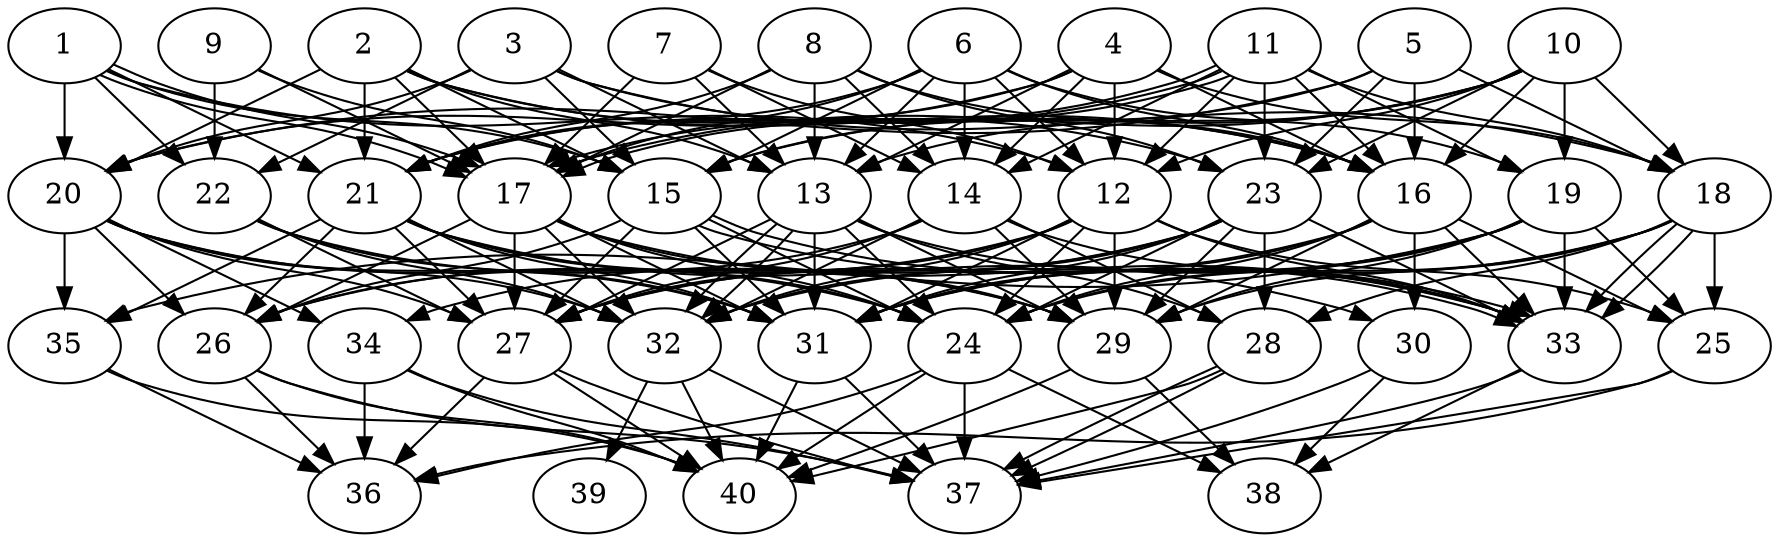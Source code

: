 // DAG automatically generated by daggen at Thu Oct  3 14:06:49 2019
// ./daggen --dot -n 40 --ccr 0.3 --fat 0.7 --regular 0.9 --density 0.9 --mindata 5242880 --maxdata 52428800 
digraph G {
  1 [size="166601387", alpha="0.05", expect_size="49980416"] 
  1 -> 12 [size ="49980416"]
  1 -> 15 [size ="49980416"]
  1 -> 17 [size ="49980416"]
  1 -> 17 [size ="49980416"]
  1 -> 20 [size ="49980416"]
  1 -> 21 [size ="49980416"]
  1 -> 22 [size ="49980416"]
  2 [size="47213227", alpha="0.02", expect_size="14163968"] 
  2 -> 13 [size ="14163968"]
  2 -> 15 [size ="14163968"]
  2 -> 16 [size ="14163968"]
  2 -> 17 [size ="14163968"]
  2 -> 20 [size ="14163968"]
  2 -> 21 [size ="14163968"]
  2 -> 23 [size ="14163968"]
  3 [size="150715733", alpha="0.02", expect_size="45214720"] 
  3 -> 13 [size ="45214720"]
  3 -> 15 [size ="45214720"]
  3 -> 16 [size ="45214720"]
  3 -> 18 [size ="45214720"]
  3 -> 20 [size ="45214720"]
  3 -> 22 [size ="45214720"]
  4 [size="76683947", alpha="0.08", expect_size="23005184"] 
  4 -> 12 [size ="23005184"]
  4 -> 13 [size ="23005184"]
  4 -> 14 [size ="23005184"]
  4 -> 16 [size ="23005184"]
  4 -> 18 [size ="23005184"]
  4 -> 20 [size ="23005184"]
  4 -> 21 [size ="23005184"]
  5 [size="89422507", alpha="0.12", expect_size="26826752"] 
  5 -> 15 [size ="26826752"]
  5 -> 16 [size ="26826752"]
  5 -> 18 [size ="26826752"]
  5 -> 20 [size ="26826752"]
  5 -> 23 [size ="26826752"]
  6 [size="168564053", alpha="0.19", expect_size="50569216"] 
  6 -> 12 [size ="50569216"]
  6 -> 13 [size ="50569216"]
  6 -> 14 [size ="50569216"]
  6 -> 15 [size ="50569216"]
  6 -> 16 [size ="50569216"]
  6 -> 17 [size ="50569216"]
  6 -> 19 [size ="50569216"]
  6 -> 21 [size ="50569216"]
  7 [size="48568320", alpha="0.04", expect_size="14570496"] 
  7 -> 12 [size ="14570496"]
  7 -> 13 [size ="14570496"]
  7 -> 14 [size ="14570496"]
  7 -> 17 [size ="14570496"]
  8 [size="102785707", alpha="0.06", expect_size="30835712"] 
  8 -> 13 [size ="30835712"]
  8 -> 14 [size ="30835712"]
  8 -> 16 [size ="30835712"]
  8 -> 17 [size ="30835712"]
  8 -> 21 [size ="30835712"]
  8 -> 23 [size ="30835712"]
  9 [size="172335787", alpha="0.06", expect_size="51700736"] 
  9 -> 15 [size ="51700736"]
  9 -> 17 [size ="51700736"]
  9 -> 22 [size ="51700736"]
  10 [size="23111680", alpha="0.08", expect_size="6933504"] 
  10 -> 12 [size ="6933504"]
  10 -> 13 [size ="6933504"]
  10 -> 15 [size ="6933504"]
  10 -> 16 [size ="6933504"]
  10 -> 17 [size ="6933504"]
  10 -> 18 [size ="6933504"]
  10 -> 19 [size ="6933504"]
  10 -> 23 [size ="6933504"]
  11 [size="112817493", alpha="0.04", expect_size="33845248"] 
  11 -> 12 [size ="33845248"]
  11 -> 14 [size ="33845248"]
  11 -> 16 [size ="33845248"]
  11 -> 17 [size ="33845248"]
  11 -> 17 [size ="33845248"]
  11 -> 18 [size ="33845248"]
  11 -> 19 [size ="33845248"]
  11 -> 21 [size ="33845248"]
  11 -> 23 [size ="33845248"]
  12 [size="155712853", alpha="0.11", expect_size="46713856"] 
  12 -> 24 [size ="46713856"]
  12 -> 25 [size ="46713856"]
  12 -> 26 [size ="46713856"]
  12 -> 27 [size ="46713856"]
  12 -> 29 [size ="46713856"]
  12 -> 31 [size ="46713856"]
  12 -> 32 [size ="46713856"]
  12 -> 33 [size ="46713856"]
  13 [size="170758827", alpha="0.10", expect_size="51227648"] 
  13 -> 24 [size ="51227648"]
  13 -> 27 [size ="51227648"]
  13 -> 28 [size ="51227648"]
  13 -> 29 [size ="51227648"]
  13 -> 31 [size ="51227648"]
  13 -> 32 [size ="51227648"]
  13 -> 32 [size ="51227648"]
  13 -> 33 [size ="51227648"]
  14 [size="32252587", alpha="0.01", expect_size="9675776"] 
  14 -> 26 [size ="9675776"]
  14 -> 27 [size ="9675776"]
  14 -> 28 [size ="9675776"]
  14 -> 29 [size ="9675776"]
  14 -> 32 [size ="9675776"]
  14 -> 33 [size ="9675776"]
  15 [size="99020800", alpha="0.19", expect_size="29706240"] 
  15 -> 24 [size ="29706240"]
  15 -> 26 [size ="29706240"]
  15 -> 27 [size ="29706240"]
  15 -> 31 [size ="29706240"]
  15 -> 33 [size ="29706240"]
  15 -> 33 [size ="29706240"]
  16 [size="35539627", alpha="0.15", expect_size="10661888"] 
  16 -> 24 [size ="10661888"]
  16 -> 25 [size ="10661888"]
  16 -> 27 [size ="10661888"]
  16 -> 29 [size ="10661888"]
  16 -> 30 [size ="10661888"]
  16 -> 31 [size ="10661888"]
  16 -> 33 [size ="10661888"]
  17 [size="28924587", alpha="0.01", expect_size="8677376"] 
  17 -> 24 [size ="8677376"]
  17 -> 26 [size ="8677376"]
  17 -> 27 [size ="8677376"]
  17 -> 29 [size ="8677376"]
  17 -> 31 [size ="8677376"]
  17 -> 32 [size ="8677376"]
  17 -> 33 [size ="8677376"]
  18 [size="58927787", alpha="0.01", expect_size="17678336"] 
  18 -> 24 [size ="17678336"]
  18 -> 25 [size ="17678336"]
  18 -> 28 [size ="17678336"]
  18 -> 29 [size ="17678336"]
  18 -> 31 [size ="17678336"]
  18 -> 33 [size ="17678336"]
  18 -> 33 [size ="17678336"]
  19 [size="106123947", alpha="0.08", expect_size="31837184"] 
  19 -> 24 [size ="31837184"]
  19 -> 25 [size ="31837184"]
  19 -> 29 [size ="31837184"]
  19 -> 31 [size ="31837184"]
  19 -> 32 [size ="31837184"]
  19 -> 33 [size ="31837184"]
  19 -> 35 [size ="31837184"]
  20 [size="149896533", alpha="0.03", expect_size="44968960"] 
  20 -> 24 [size ="44968960"]
  20 -> 26 [size ="44968960"]
  20 -> 27 [size ="44968960"]
  20 -> 31 [size ="44968960"]
  20 -> 32 [size ="44968960"]
  20 -> 34 [size ="44968960"]
  20 -> 35 [size ="44968960"]
  21 [size="59255467", alpha="0.17", expect_size="17776640"] 
  21 -> 24 [size ="17776640"]
  21 -> 26 [size ="17776640"]
  21 -> 27 [size ="17776640"]
  21 -> 29 [size ="17776640"]
  21 -> 30 [size ="17776640"]
  21 -> 31 [size ="17776640"]
  21 -> 32 [size ="17776640"]
  21 -> 35 [size ="17776640"]
  22 [size="93576533", alpha="0.15", expect_size="28072960"] 
  22 -> 27 [size ="28072960"]
  22 -> 29 [size ="28072960"]
  22 -> 31 [size ="28072960"]
  22 -> 32 [size ="28072960"]
  23 [size="24620373", alpha="0.10", expect_size="7386112"] 
  23 -> 24 [size ="7386112"]
  23 -> 27 [size ="7386112"]
  23 -> 28 [size ="7386112"]
  23 -> 29 [size ="7386112"]
  23 -> 31 [size ="7386112"]
  23 -> 32 [size ="7386112"]
  23 -> 33 [size ="7386112"]
  23 -> 34 [size ="7386112"]
  24 [size="106574507", alpha="0.12", expect_size="31972352"] 
  24 -> 36 [size ="31972352"]
  24 -> 37 [size ="31972352"]
  24 -> 38 [size ="31972352"]
  24 -> 40 [size ="31972352"]
  25 [size="114592427", alpha="0.04", expect_size="34377728"] 
  25 -> 36 [size ="34377728"]
  25 -> 37 [size ="34377728"]
  26 [size="107762347", alpha="0.15", expect_size="32328704"] 
  26 -> 36 [size ="32328704"]
  26 -> 37 [size ="32328704"]
  26 -> 40 [size ="32328704"]
  27 [size="70174720", alpha="0.09", expect_size="21052416"] 
  27 -> 36 [size ="21052416"]
  27 -> 37 [size ="21052416"]
  27 -> 40 [size ="21052416"]
  28 [size="75093333", alpha="0.15", expect_size="22528000"] 
  28 -> 37 [size ="22528000"]
  28 -> 37 [size ="22528000"]
  28 -> 40 [size ="22528000"]
  29 [size="80052907", alpha="0.00", expect_size="24015872"] 
  29 -> 38 [size ="24015872"]
  29 -> 40 [size ="24015872"]
  30 [size="139960320", alpha="0.06", expect_size="41988096"] 
  30 -> 37 [size ="41988096"]
  30 -> 38 [size ="41988096"]
  31 [size="162143573", alpha="0.04", expect_size="48643072"] 
  31 -> 37 [size ="48643072"]
  31 -> 40 [size ="48643072"]
  32 [size="138448213", alpha="0.20", expect_size="41534464"] 
  32 -> 37 [size ="41534464"]
  32 -> 39 [size ="41534464"]
  32 -> 40 [size ="41534464"]
  33 [size="98614613", alpha="0.15", expect_size="29584384"] 
  33 -> 37 [size ="29584384"]
  33 -> 38 [size ="29584384"]
  34 [size="18595840", alpha="0.12", expect_size="5578752"] 
  34 -> 36 [size ="5578752"]
  34 -> 37 [size ="5578752"]
  34 -> 40 [size ="5578752"]
  35 [size="114889387", alpha="0.20", expect_size="34466816"] 
  35 -> 36 [size ="34466816"]
  35 -> 40 [size ="34466816"]
  36 [size="144865280", alpha="0.09", expect_size="43459584"] 
  37 [size="102335147", alpha="0.01", expect_size="30700544"] 
  38 [size="18384213", alpha="0.17", expect_size="5515264"] 
  39 [size="135618560", alpha="0.05", expect_size="40685568"] 
  40 [size="137031680", alpha="0.09", expect_size="41109504"] 
}
